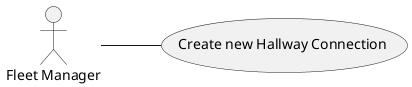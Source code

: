 @startuml

left to right direction

(Create new Hallway Connection) as (x)

:Fleet Manager: as CM

CM -- (x)

@enduml
